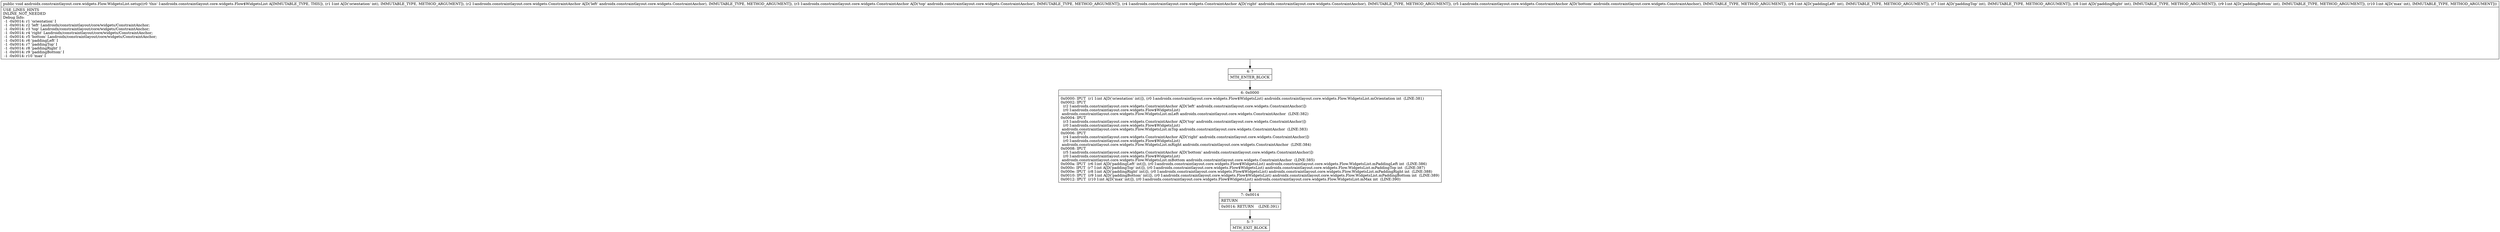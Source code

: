 digraph "CFG forandroidx.constraintlayout.core.widgets.Flow.WidgetsList.setup(ILandroidx\/constraintlayout\/core\/widgets\/ConstraintAnchor;Landroidx\/constraintlayout\/core\/widgets\/ConstraintAnchor;Landroidx\/constraintlayout\/core\/widgets\/ConstraintAnchor;Landroidx\/constraintlayout\/core\/widgets\/ConstraintAnchor;IIIII)V" {
Node_4 [shape=record,label="{4\:\ ?|MTH_ENTER_BLOCK\l}"];
Node_6 [shape=record,label="{6\:\ 0x0000|0x0000: IPUT  (r1 I:int A[D('orientation' int)]), (r0 I:androidx.constraintlayout.core.widgets.Flow$WidgetsList) androidx.constraintlayout.core.widgets.Flow.WidgetsList.mOrientation int  (LINE:381)\l0x0002: IPUT  \l  (r2 I:androidx.constraintlayout.core.widgets.ConstraintAnchor A[D('left' androidx.constraintlayout.core.widgets.ConstraintAnchor)])\l  (r0 I:androidx.constraintlayout.core.widgets.Flow$WidgetsList)\l androidx.constraintlayout.core.widgets.Flow.WidgetsList.mLeft androidx.constraintlayout.core.widgets.ConstraintAnchor  (LINE:382)\l0x0004: IPUT  \l  (r3 I:androidx.constraintlayout.core.widgets.ConstraintAnchor A[D('top' androidx.constraintlayout.core.widgets.ConstraintAnchor)])\l  (r0 I:androidx.constraintlayout.core.widgets.Flow$WidgetsList)\l androidx.constraintlayout.core.widgets.Flow.WidgetsList.mTop androidx.constraintlayout.core.widgets.ConstraintAnchor  (LINE:383)\l0x0006: IPUT  \l  (r4 I:androidx.constraintlayout.core.widgets.ConstraintAnchor A[D('right' androidx.constraintlayout.core.widgets.ConstraintAnchor)])\l  (r0 I:androidx.constraintlayout.core.widgets.Flow$WidgetsList)\l androidx.constraintlayout.core.widgets.Flow.WidgetsList.mRight androidx.constraintlayout.core.widgets.ConstraintAnchor  (LINE:384)\l0x0008: IPUT  \l  (r5 I:androidx.constraintlayout.core.widgets.ConstraintAnchor A[D('bottom' androidx.constraintlayout.core.widgets.ConstraintAnchor)])\l  (r0 I:androidx.constraintlayout.core.widgets.Flow$WidgetsList)\l androidx.constraintlayout.core.widgets.Flow.WidgetsList.mBottom androidx.constraintlayout.core.widgets.ConstraintAnchor  (LINE:385)\l0x000a: IPUT  (r6 I:int A[D('paddingLeft' int)]), (r0 I:androidx.constraintlayout.core.widgets.Flow$WidgetsList) androidx.constraintlayout.core.widgets.Flow.WidgetsList.mPaddingLeft int  (LINE:386)\l0x000c: IPUT  (r7 I:int A[D('paddingTop' int)]), (r0 I:androidx.constraintlayout.core.widgets.Flow$WidgetsList) androidx.constraintlayout.core.widgets.Flow.WidgetsList.mPaddingTop int  (LINE:387)\l0x000e: IPUT  (r8 I:int A[D('paddingRight' int)]), (r0 I:androidx.constraintlayout.core.widgets.Flow$WidgetsList) androidx.constraintlayout.core.widgets.Flow.WidgetsList.mPaddingRight int  (LINE:388)\l0x0010: IPUT  (r9 I:int A[D('paddingBottom' int)]), (r0 I:androidx.constraintlayout.core.widgets.Flow$WidgetsList) androidx.constraintlayout.core.widgets.Flow.WidgetsList.mPaddingBottom int  (LINE:389)\l0x0012: IPUT  (r10 I:int A[D('max' int)]), (r0 I:androidx.constraintlayout.core.widgets.Flow$WidgetsList) androidx.constraintlayout.core.widgets.Flow.WidgetsList.mMax int  (LINE:390)\l}"];
Node_7 [shape=record,label="{7\:\ 0x0014|RETURN\l|0x0014: RETURN    (LINE:391)\l}"];
Node_5 [shape=record,label="{5\:\ ?|MTH_EXIT_BLOCK\l}"];
MethodNode[shape=record,label="{public void androidx.constraintlayout.core.widgets.Flow.WidgetsList.setup((r0 'this' I:androidx.constraintlayout.core.widgets.Flow$WidgetsList A[IMMUTABLE_TYPE, THIS]), (r1 I:int A[D('orientation' int), IMMUTABLE_TYPE, METHOD_ARGUMENT]), (r2 I:androidx.constraintlayout.core.widgets.ConstraintAnchor A[D('left' androidx.constraintlayout.core.widgets.ConstraintAnchor), IMMUTABLE_TYPE, METHOD_ARGUMENT]), (r3 I:androidx.constraintlayout.core.widgets.ConstraintAnchor A[D('top' androidx.constraintlayout.core.widgets.ConstraintAnchor), IMMUTABLE_TYPE, METHOD_ARGUMENT]), (r4 I:androidx.constraintlayout.core.widgets.ConstraintAnchor A[D('right' androidx.constraintlayout.core.widgets.ConstraintAnchor), IMMUTABLE_TYPE, METHOD_ARGUMENT]), (r5 I:androidx.constraintlayout.core.widgets.ConstraintAnchor A[D('bottom' androidx.constraintlayout.core.widgets.ConstraintAnchor), IMMUTABLE_TYPE, METHOD_ARGUMENT]), (r6 I:int A[D('paddingLeft' int), IMMUTABLE_TYPE, METHOD_ARGUMENT]), (r7 I:int A[D('paddingTop' int), IMMUTABLE_TYPE, METHOD_ARGUMENT]), (r8 I:int A[D('paddingRight' int), IMMUTABLE_TYPE, METHOD_ARGUMENT]), (r9 I:int A[D('paddingBottom' int), IMMUTABLE_TYPE, METHOD_ARGUMENT]), (r10 I:int A[D('max' int), IMMUTABLE_TYPE, METHOD_ARGUMENT]))  | USE_LINES_HINTS\lINLINE_NOT_NEEDED\lDebug Info:\l  \-1 \-0x0014: r1 'orientation' I\l  \-1 \-0x0014: r2 'left' Landroidx\/constraintlayout\/core\/widgets\/ConstraintAnchor;\l  \-1 \-0x0014: r3 'top' Landroidx\/constraintlayout\/core\/widgets\/ConstraintAnchor;\l  \-1 \-0x0014: r4 'right' Landroidx\/constraintlayout\/core\/widgets\/ConstraintAnchor;\l  \-1 \-0x0014: r5 'bottom' Landroidx\/constraintlayout\/core\/widgets\/ConstraintAnchor;\l  \-1 \-0x0014: r6 'paddingLeft' I\l  \-1 \-0x0014: r7 'paddingTop' I\l  \-1 \-0x0014: r8 'paddingRight' I\l  \-1 \-0x0014: r9 'paddingBottom' I\l  \-1 \-0x0014: r10 'max' I\l}"];
MethodNode -> Node_4;Node_4 -> Node_6;
Node_6 -> Node_7;
Node_7 -> Node_5;
}

